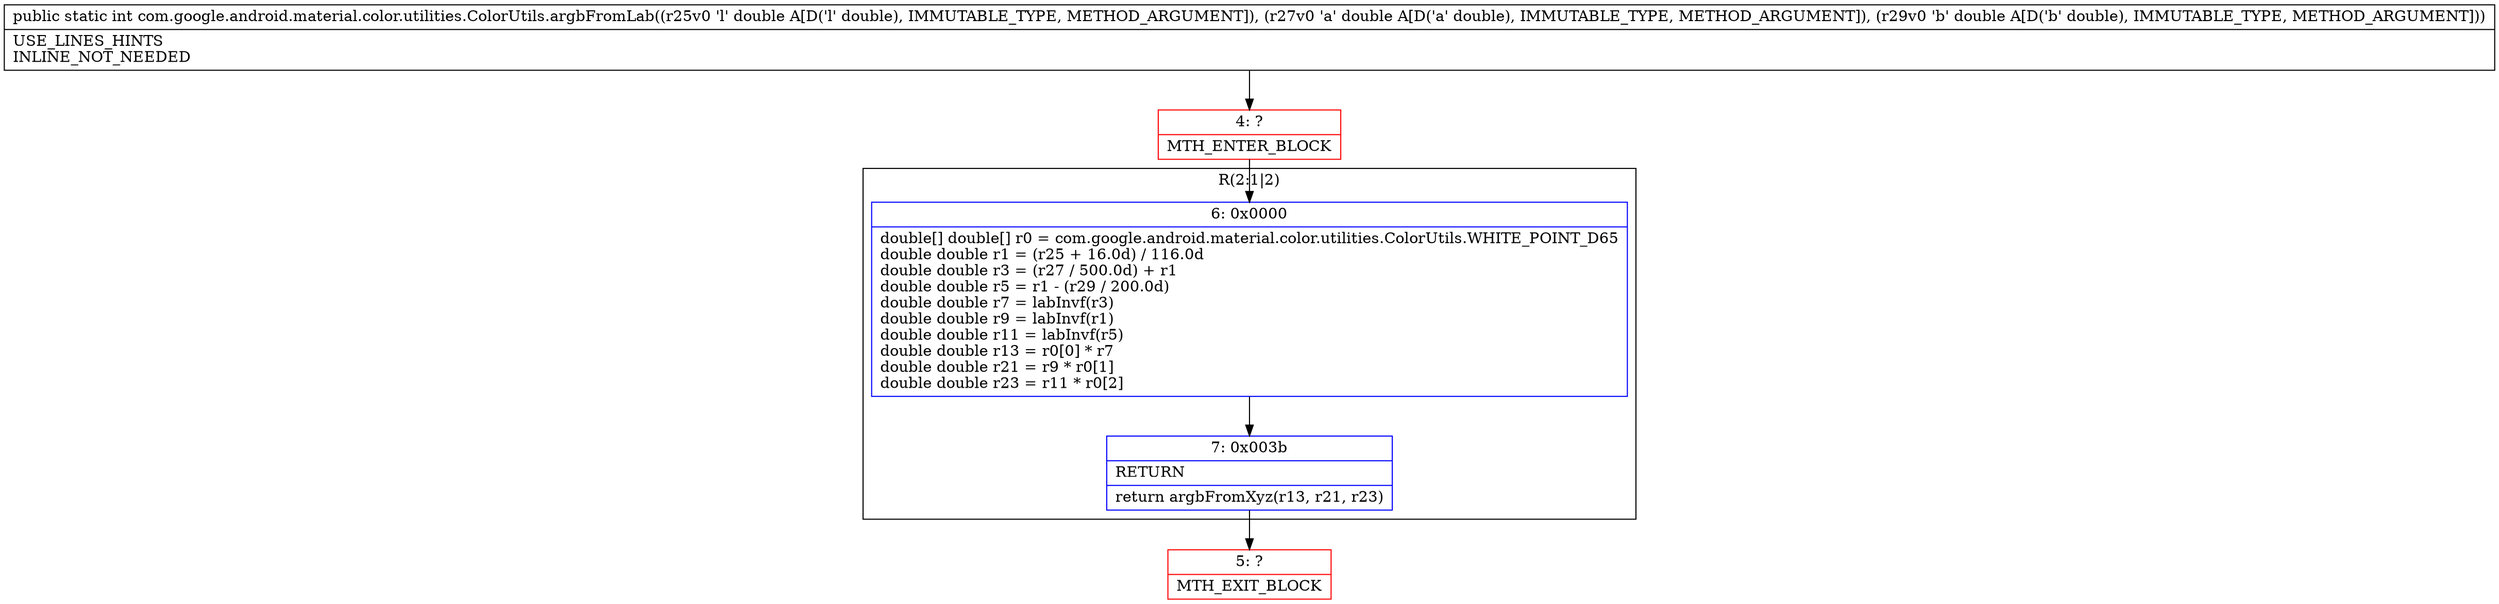 digraph "CFG forcom.google.android.material.color.utilities.ColorUtils.argbFromLab(DDD)I" {
subgraph cluster_Region_838323631 {
label = "R(2:1|2)";
node [shape=record,color=blue];
Node_6 [shape=record,label="{6\:\ 0x0000|double[] double[] r0 = com.google.android.material.color.utilities.ColorUtils.WHITE_POINT_D65\ldouble double r1 = (r25 + 16.0d) \/ 116.0d\ldouble double r3 = (r27 \/ 500.0d) + r1\ldouble double r5 = r1 \- (r29 \/ 200.0d)\ldouble double r7 = labInvf(r3)\ldouble double r9 = labInvf(r1)\ldouble double r11 = labInvf(r5)\ldouble double r13 = r0[0] * r7\ldouble double r21 = r9 * r0[1]\ldouble double r23 = r11 * r0[2]\l}"];
Node_7 [shape=record,label="{7\:\ 0x003b|RETURN\l|return argbFromXyz(r13, r21, r23)\l}"];
}
Node_4 [shape=record,color=red,label="{4\:\ ?|MTH_ENTER_BLOCK\l}"];
Node_5 [shape=record,color=red,label="{5\:\ ?|MTH_EXIT_BLOCK\l}"];
MethodNode[shape=record,label="{public static int com.google.android.material.color.utilities.ColorUtils.argbFromLab((r25v0 'l' double A[D('l' double), IMMUTABLE_TYPE, METHOD_ARGUMENT]), (r27v0 'a' double A[D('a' double), IMMUTABLE_TYPE, METHOD_ARGUMENT]), (r29v0 'b' double A[D('b' double), IMMUTABLE_TYPE, METHOD_ARGUMENT]))  | USE_LINES_HINTS\lINLINE_NOT_NEEDED\l}"];
MethodNode -> Node_4;Node_6 -> Node_7;
Node_7 -> Node_5;
Node_4 -> Node_6;
}

